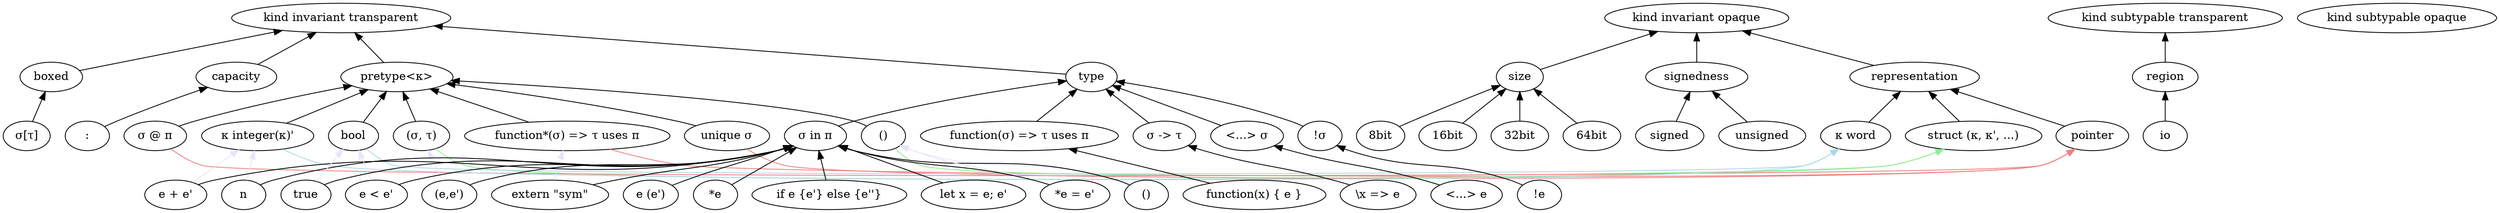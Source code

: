 digraph aith {
    // basic visualization of type system
    rankdir="BT"
    
    {
        // sorts
        rank=same
        kindInvTrans[label="kind invariant transparent"]
        kindInvOpa[label="kind invariant opaque"]
        kindSubTrans[label="kind subtypable transparent"]
        kindSubOpa[label="kind subtypable opaque"]
    }

    {
        // kinds
        rank=same
        type[label="type"]
        region
        pretype[label="pretype<κ>"]
        boxed[label="boxed"]
        representation
        size
        signedness
        capacity 
    }

    type -> kindInvTrans
    region -> kindSubTrans
    pretype -> kindInvTrans
    boxed -> kindInvTrans
    pointerRep -> representation
    structRep -> representation
    wordRep -> representation
    byte -> size
    short -> size
    int -> size
    long -> size
    signed -> signedness
    unsigned -> signedness
    capacity -> kindInvTrans
    representation -> kindInvOpa
    size -> kindInvOpa
    signedness -> kindInvOpa

    {
        // types
        rank=same
        inline[label="σ -> τ"]
        poly[label="<...> σ"]
        ofCourse[label="!σ"]
        functionPointer[label="function*(σ) => τ uses π"]
        functionLiteralType[label="function(σ) => τ uses π"]
        pair[label="(σ, τ)"]
        unit[label="()"]
        effect[label="σ in π"]
        unique[label="unique σ"]
        shared[label="σ @ π"]
        pointer[label="σ[τ]"]
        number[label="κ integer(κ)'"]
        boolean[label="bool"]
        world[label="io"]
        unknown[label=":"]
        pointerRep[label="pointer"]
        structRep[label="struct (κ, κ', ...)"]
        wordRep[label="κ word"]
        byte [label="8bit"]
        short [label="16bit"]
        int [label="32bit"]
        long [label="64bit"]
        signed
        unsigned
    }

    inline -> type
    poly -> type
    ofCourse -> type
    functionPointer -> pretype
    functionPointer -> pointerRep [color=lightcoral]
    functionLiteralType -> type
    pair -> pretype
    pair -> structRep[color=lightgreen]
    unit -> pretype
    unit -> structRep[color=lightgreen]
    effect -> type
    unique -> pretype
    unique -> pointerRep[color=lightcoral]
    shared -> pretype
    shared -> pointerRep[color=lightcoral]
    pointer -> boxed
    number -> pretype
    number -> wordRep[color=lightblue]
    boolean -> pretype
    boolean -> wordRep[color=lightblue]
    world -> region
    unknown -> capacity

    {
        // terms
        rank=same
        let[label="let x = e; e'"]
        extern[label="extern \"sym\""]
        app[label="e (e')"]
        pairIntro[label="(e,e')"]
        unitIntro[label="()"]
        read[label="*e"]
        write[label="*e = e'"]
        num[label="n"]
        arith[label="e + e'"]
        relate[label="e < e'"]
        true
        if[label="if e {e'} else {e''}"]

        functionLiteral[label="function(x) { e }"]
        inlineAbstraction[label="\\x => e"]
        ofCourseIntro[label="!e"]
        polyIntroduction[label="<...> e"]
    }
    


    let -> effect
    extern -> effect
    extern -> functionPointer[color=lavender]
    app -> effect
    pairIntro -> effect
    pairIntro -> pair [color=lavender]
    unitIntro -> effect
    unitIntro -> unit [color=lavender]
    read -> effect
    write -> effect
    write -> unit[color=lavender]
    num -> effect
    num -> number[color=lavender]
    arith -> effect
    arith -> number[color=lavender]
    relate -> effect
    relate -> boolean[color=lavender]
    true -> effect
    true -> boolean[color=lavender]
    if -> effect

    functionLiteral -> functionLiteralType
    inlineAbstraction -> inline
    ofCourseIntro -> ofCourse
    polyIntroduction -> poly
}